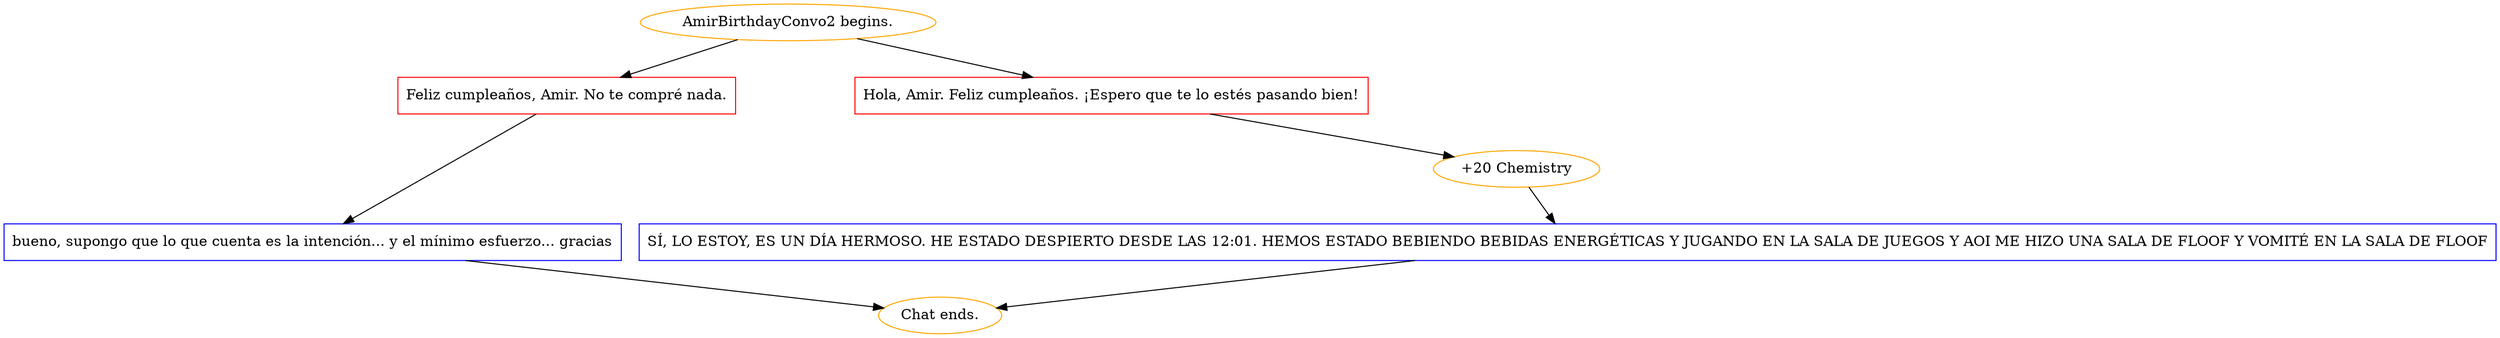 digraph {
	"AmirBirthdayConvo2 begins." [color=orange];
		"AmirBirthdayConvo2 begins." -> j1123380510;
		"AmirBirthdayConvo2 begins." -> j3522743425;
	j1123380510 [label="Feliz cumpleaños, Amir. No te compré nada.",shape=box,color=red];
		j1123380510 -> j2896799172;
	j3522743425 [label="Hola, Amir. Feliz cumpleaños. ¡Espero que te lo estés pasando bien!",shape=box,color=red];
		j3522743425 -> j1996355286;
	j2896799172 [label="bueno, supongo que lo que cuenta es la intención... y el mínimo esfuerzo... gracias",shape=box,color=blue];
		j2896799172 -> "Chat ends.";
	j1996355286 [label="+20 Chemistry",color=orange];
		j1996355286 -> j2557198066;
	"Chat ends." [color=orange];
	j2557198066 [label="SÍ, LO ESTOY, ES UN DÍA HERMOSO. HE ESTADO DESPIERTO DESDE LAS 12:01. HEMOS ESTADO BEBIENDO BEBIDAS ENERGÉTICAS Y JUGANDO EN LA SALA DE JUEGOS Y AOI ME HIZO UNA SALA DE FLOOF Y VOMITÉ EN LA SALA DE FLOOF",shape=box,color=blue];
		j2557198066 -> "Chat ends.";
}